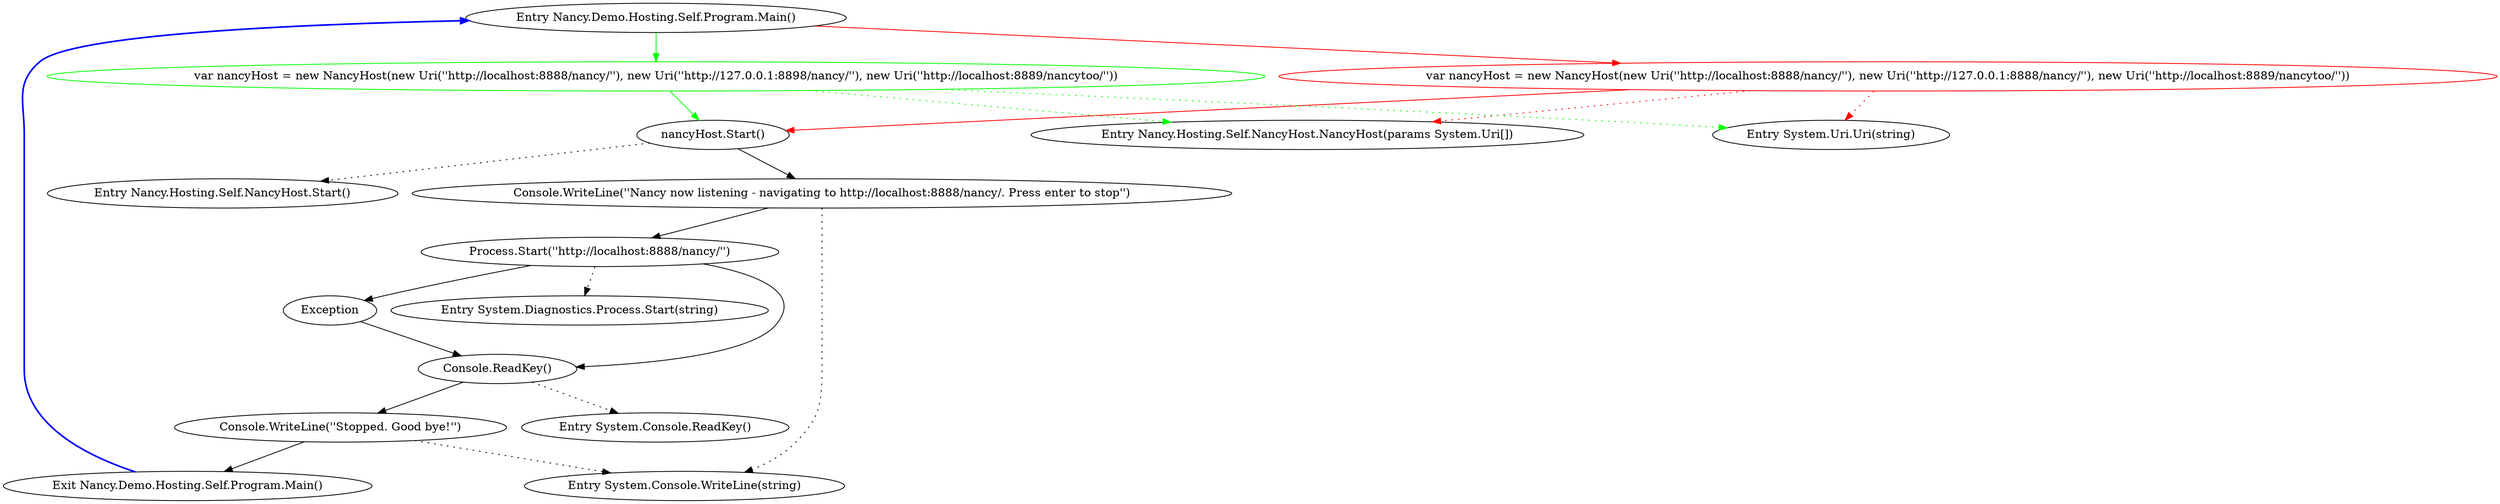 digraph  {
n0 [label="Entry Nancy.Demo.Hosting.Self.Program.Main()", span="9-9", cluster="Nancy.Demo.Hosting.Self.Program.Main()"];
n1 [label="var nancyHost = new NancyHost(new Uri(''http://localhost:8888/nancy/''), new Uri(''http://127.0.0.1:8888/nancy/''), new Uri(''http://localhost:8889/nancytoo/''))", span="11-11", cluster="Nancy.Demo.Hosting.Self.Program.Main()", color=red, community=0];
n2 [label="nancyHost.Start()", span="13-13", cluster="Nancy.Demo.Hosting.Self.Program.Main()"];
n9 [label="Entry Nancy.Hosting.Self.NancyHost.NancyHost(params System.Uri[])", span="39-39", cluster="Nancy.Hosting.Self.NancyHost.NancyHost(params System.Uri[])"];
n10 [label="Entry System.Uri.Uri(string)", span="0-0", cluster="System.Uri.Uri(string)"];
n3 [label="Console.WriteLine(''Nancy now listening - navigating to http://localhost:8888/nancy/. Press enter to stop'')", span="15-15", cluster="Nancy.Demo.Hosting.Self.Program.Main()"];
n11 [label="Entry Nancy.Hosting.Self.NancyHost.Start()", span="119-119", cluster="Nancy.Hosting.Self.NancyHost.Start()"];
n4 [label="Process.Start(''http://localhost:8888/nancy/'')", span="18-18", cluster="Nancy.Demo.Hosting.Self.Program.Main()"];
n12 [label="Entry System.Console.WriteLine(string)", span="0-0", cluster="System.Console.WriteLine(string)"];
n5 [label=Exception, span="20-20", cluster="Nancy.Demo.Hosting.Self.Program.Main()"];
n6 [label="Console.ReadKey()", span="23-23", cluster="Nancy.Demo.Hosting.Self.Program.Main()"];
n13 [label="Entry System.Diagnostics.Process.Start(string)", span="0-0", cluster="System.Diagnostics.Process.Start(string)"];
n7 [label="Console.WriteLine(''Stopped. Good bye!'')", span="26-26", cluster="Nancy.Demo.Hosting.Self.Program.Main()"];
n14 [label="Entry System.Console.ReadKey()", span="0-0", cluster="System.Console.ReadKey()"];
n8 [label="Exit Nancy.Demo.Hosting.Self.Program.Main()", span="9-9", cluster="Nancy.Demo.Hosting.Self.Program.Main()"];
d1 [label="var nancyHost = new NancyHost(new Uri(''http://localhost:8888/nancy/''), new Uri(''http://127.0.0.1:8898/nancy/''), new Uri(''http://localhost:8889/nancytoo/''))", span="11-11", cluster="Nancy.Demo.Hosting.Self.Program.Main()", color=green, community=0];
n0 -> n1  [key=0, style=solid, color=red];
n0 -> d1  [key=0, style=solid, color=green];
n1 -> n2  [key=0, style=solid, color=red];
n1 -> n9  [key=2, style=dotted, color=red];
n1 -> n10  [key=2, style=dotted, color=red];
n2 -> n3  [key=0, style=solid];
n2 -> n11  [key=2, style=dotted];
n3 -> n4  [key=0, style=solid];
n3 -> n12  [key=2, style=dotted];
n4 -> n5  [key=0, style=solid];
n4 -> n6  [key=0, style=solid];
n4 -> n13  [key=2, style=dotted];
n5 -> n6  [key=0, style=solid];
n6 -> n7  [key=0, style=solid];
n6 -> n14  [key=2, style=dotted];
n7 -> n8  [key=0, style=solid];
n7 -> n12  [key=2, style=dotted];
n8 -> n0  [key=0, style=bold, color=blue];
d1 -> n2  [key=0, style=solid, color=green];
d1 -> n9  [key=2, style=dotted, color=green];
d1 -> n10  [key=2, style=dotted, color=green];
}
